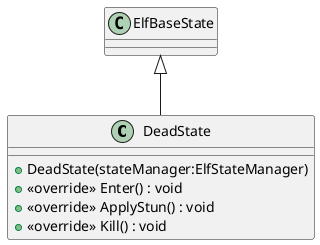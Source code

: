 @startuml
class DeadState {
    + DeadState(stateManager:ElfStateManager)
    + <<override>> Enter() : void
    + <<override>> ApplyStun() : void
    + <<override>> Kill() : void
}
ElfBaseState <|-- DeadState
@enduml
